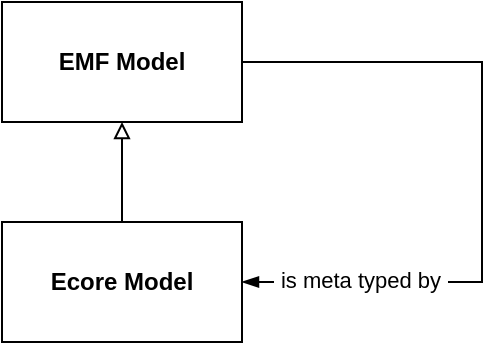 <mxfile version="14.1.8" type="device"><diagram id="8boFmWhuooijNk39zXB6" name="Page-1"><mxGraphModel dx="1106" dy="830" grid="1" gridSize="10" guides="1" tooltips="1" connect="1" arrows="1" fold="1" page="1" pageScale="1" pageWidth="827" pageHeight="1169" math="0" shadow="0"><root><mxCell id="0"/><mxCell id="1" parent="0"/><mxCell id="1-okMwWgh-WFu4SS6nQR-7" style="edgeStyle=orthogonalEdgeStyle;rounded=0;orthogonalLoop=1;jettySize=auto;html=1;exitX=1;exitY=0.5;exitDx=0;exitDy=0;entryX=1;entryY=0.5;entryDx=0;entryDy=0;startArrow=none;startFill=0;endArrow=blockThin;endFill=1;" edge="1" parent="1" source="1-okMwWgh-WFu4SS6nQR-1" target="1-okMwWgh-WFu4SS6nQR-2"><mxGeometry relative="1" as="geometry"><Array as="points"><mxPoint x="560" y="230"/><mxPoint x="560" y="340"/></Array></mxGeometry></mxCell><mxCell id="1-okMwWgh-WFu4SS6nQR-8" value="&amp;nbsp;is meta typed by&amp;nbsp;" style="edgeLabel;html=1;align=center;verticalAlign=middle;resizable=0;points=[];" vertex="1" connectable="0" parent="1-okMwWgh-WFu4SS6nQR-7"><mxGeometry x="0.664" y="-1" relative="1" as="geometry"><mxPoint as="offset"/></mxGeometry></mxCell><mxCell id="1-okMwWgh-WFu4SS6nQR-1" value="&lt;b&gt;EMF Model&lt;/b&gt;" style="rounded=0;whiteSpace=wrap;html=1;sketch=0;" vertex="1" parent="1"><mxGeometry x="320" y="200" width="120" height="60" as="geometry"/></mxCell><mxCell id="1-okMwWgh-WFu4SS6nQR-3" style="edgeStyle=orthogonalEdgeStyle;rounded=0;orthogonalLoop=1;jettySize=auto;html=1;exitX=0.5;exitY=0;exitDx=0;exitDy=0;entryX=0.5;entryY=1;entryDx=0;entryDy=0;endArrow=block;endFill=0;" edge="1" parent="1" source="1-okMwWgh-WFu4SS6nQR-2" target="1-okMwWgh-WFu4SS6nQR-1"><mxGeometry relative="1" as="geometry"/></mxCell><mxCell id="1-okMwWgh-WFu4SS6nQR-2" value="&lt;b&gt;Ecore Model&lt;/b&gt;" style="rounded=0;whiteSpace=wrap;html=1;sketch=0;" vertex="1" parent="1"><mxGeometry x="320" y="310" width="120" height="60" as="geometry"/></mxCell></root></mxGraphModel></diagram></mxfile>